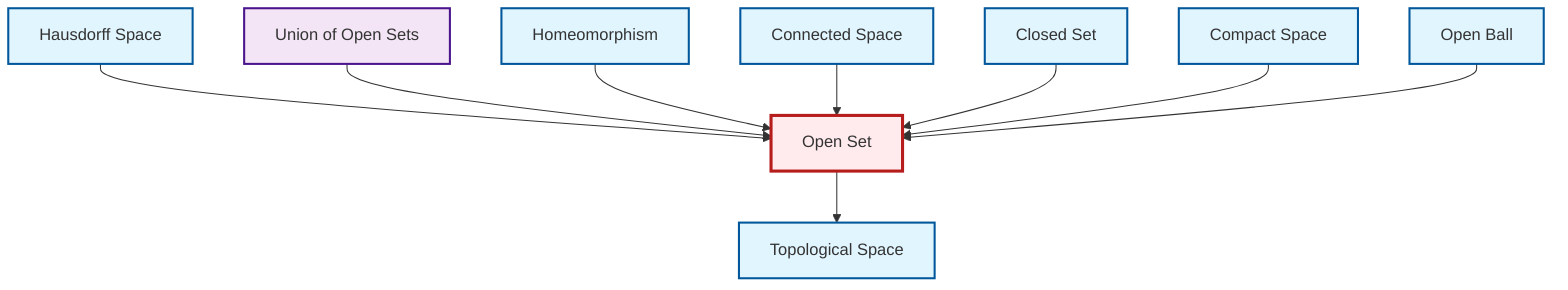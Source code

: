 graph TD
    classDef definition fill:#e1f5fe,stroke:#01579b,stroke-width:2px
    classDef theorem fill:#f3e5f5,stroke:#4a148c,stroke-width:2px
    classDef axiom fill:#fff3e0,stroke:#e65100,stroke-width:2px
    classDef example fill:#e8f5e9,stroke:#1b5e20,stroke-width:2px
    classDef current fill:#ffebee,stroke:#b71c1c,stroke-width:3px
    def-open-set["Open Set"]:::definition
    def-connected["Connected Space"]:::definition
    def-hausdorff["Hausdorff Space"]:::definition
    def-homeomorphism["Homeomorphism"]:::definition
    def-compact["Compact Space"]:::definition
    def-open-ball["Open Ball"]:::definition
    def-topological-space["Topological Space"]:::definition
    thm-union-open-sets["Union of Open Sets"]:::theorem
    def-closed-set["Closed Set"]:::definition
    def-hausdorff --> def-open-set
    def-open-set --> def-topological-space
    thm-union-open-sets --> def-open-set
    def-homeomorphism --> def-open-set
    def-connected --> def-open-set
    def-closed-set --> def-open-set
    def-compact --> def-open-set
    def-open-ball --> def-open-set
    class def-open-set current